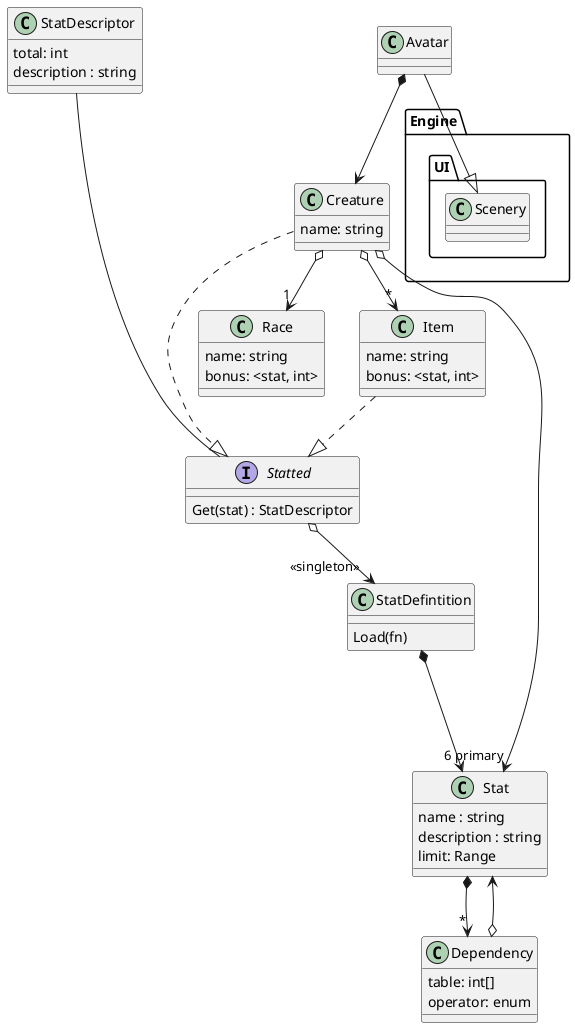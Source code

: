 @startuml

class StatDescriptor {
   total: int
   description : string
}

class StatDefintition {
  Load(fn)
}
interface Statted
{
   Get(stat) : StatDescriptor
}


class Creature {
  name: string
}

Creature ...|> Statted

class Race {
    name: string
    bonus: <stat, int>
}

class Item {
   name: string
   bonus: <stat, int>
}

class Stat {
    name : string
    description : string
    limit: Range
}

Creature o--> "6 primary" Stat

class Dependency {
   table: int[]
   operator: enum
}

class Avatar

Avatar *--> Creature
package Engine {
   package UI {
      class Scenery
   }
}

Avatar --|> Engine.UI.Scenery
StatDescriptor ---- Statted
Statted o--> "<<singleton>>" StatDefintition
Stat *--> "*" Dependency
Dependency o--> Stat

Creature o--> "1" Race
Creature o--> "*" Item
StatDefintition *---> Stat

Item ..|> Statted
@enduml
